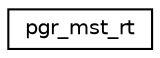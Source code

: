 digraph "Graphical Class Hierarchy"
{
  edge [fontname="Helvetica",fontsize="10",labelfontname="Helvetica",labelfontsize="10"];
  node [fontname="Helvetica",fontsize="10",shape=record];
  rankdir="LR";
  Node0 [label="pgr_mst_rt",height=0.2,width=0.4,color="black", fillcolor="white", style="filled",URL="$structpgr__mst__rt.html"];
}

